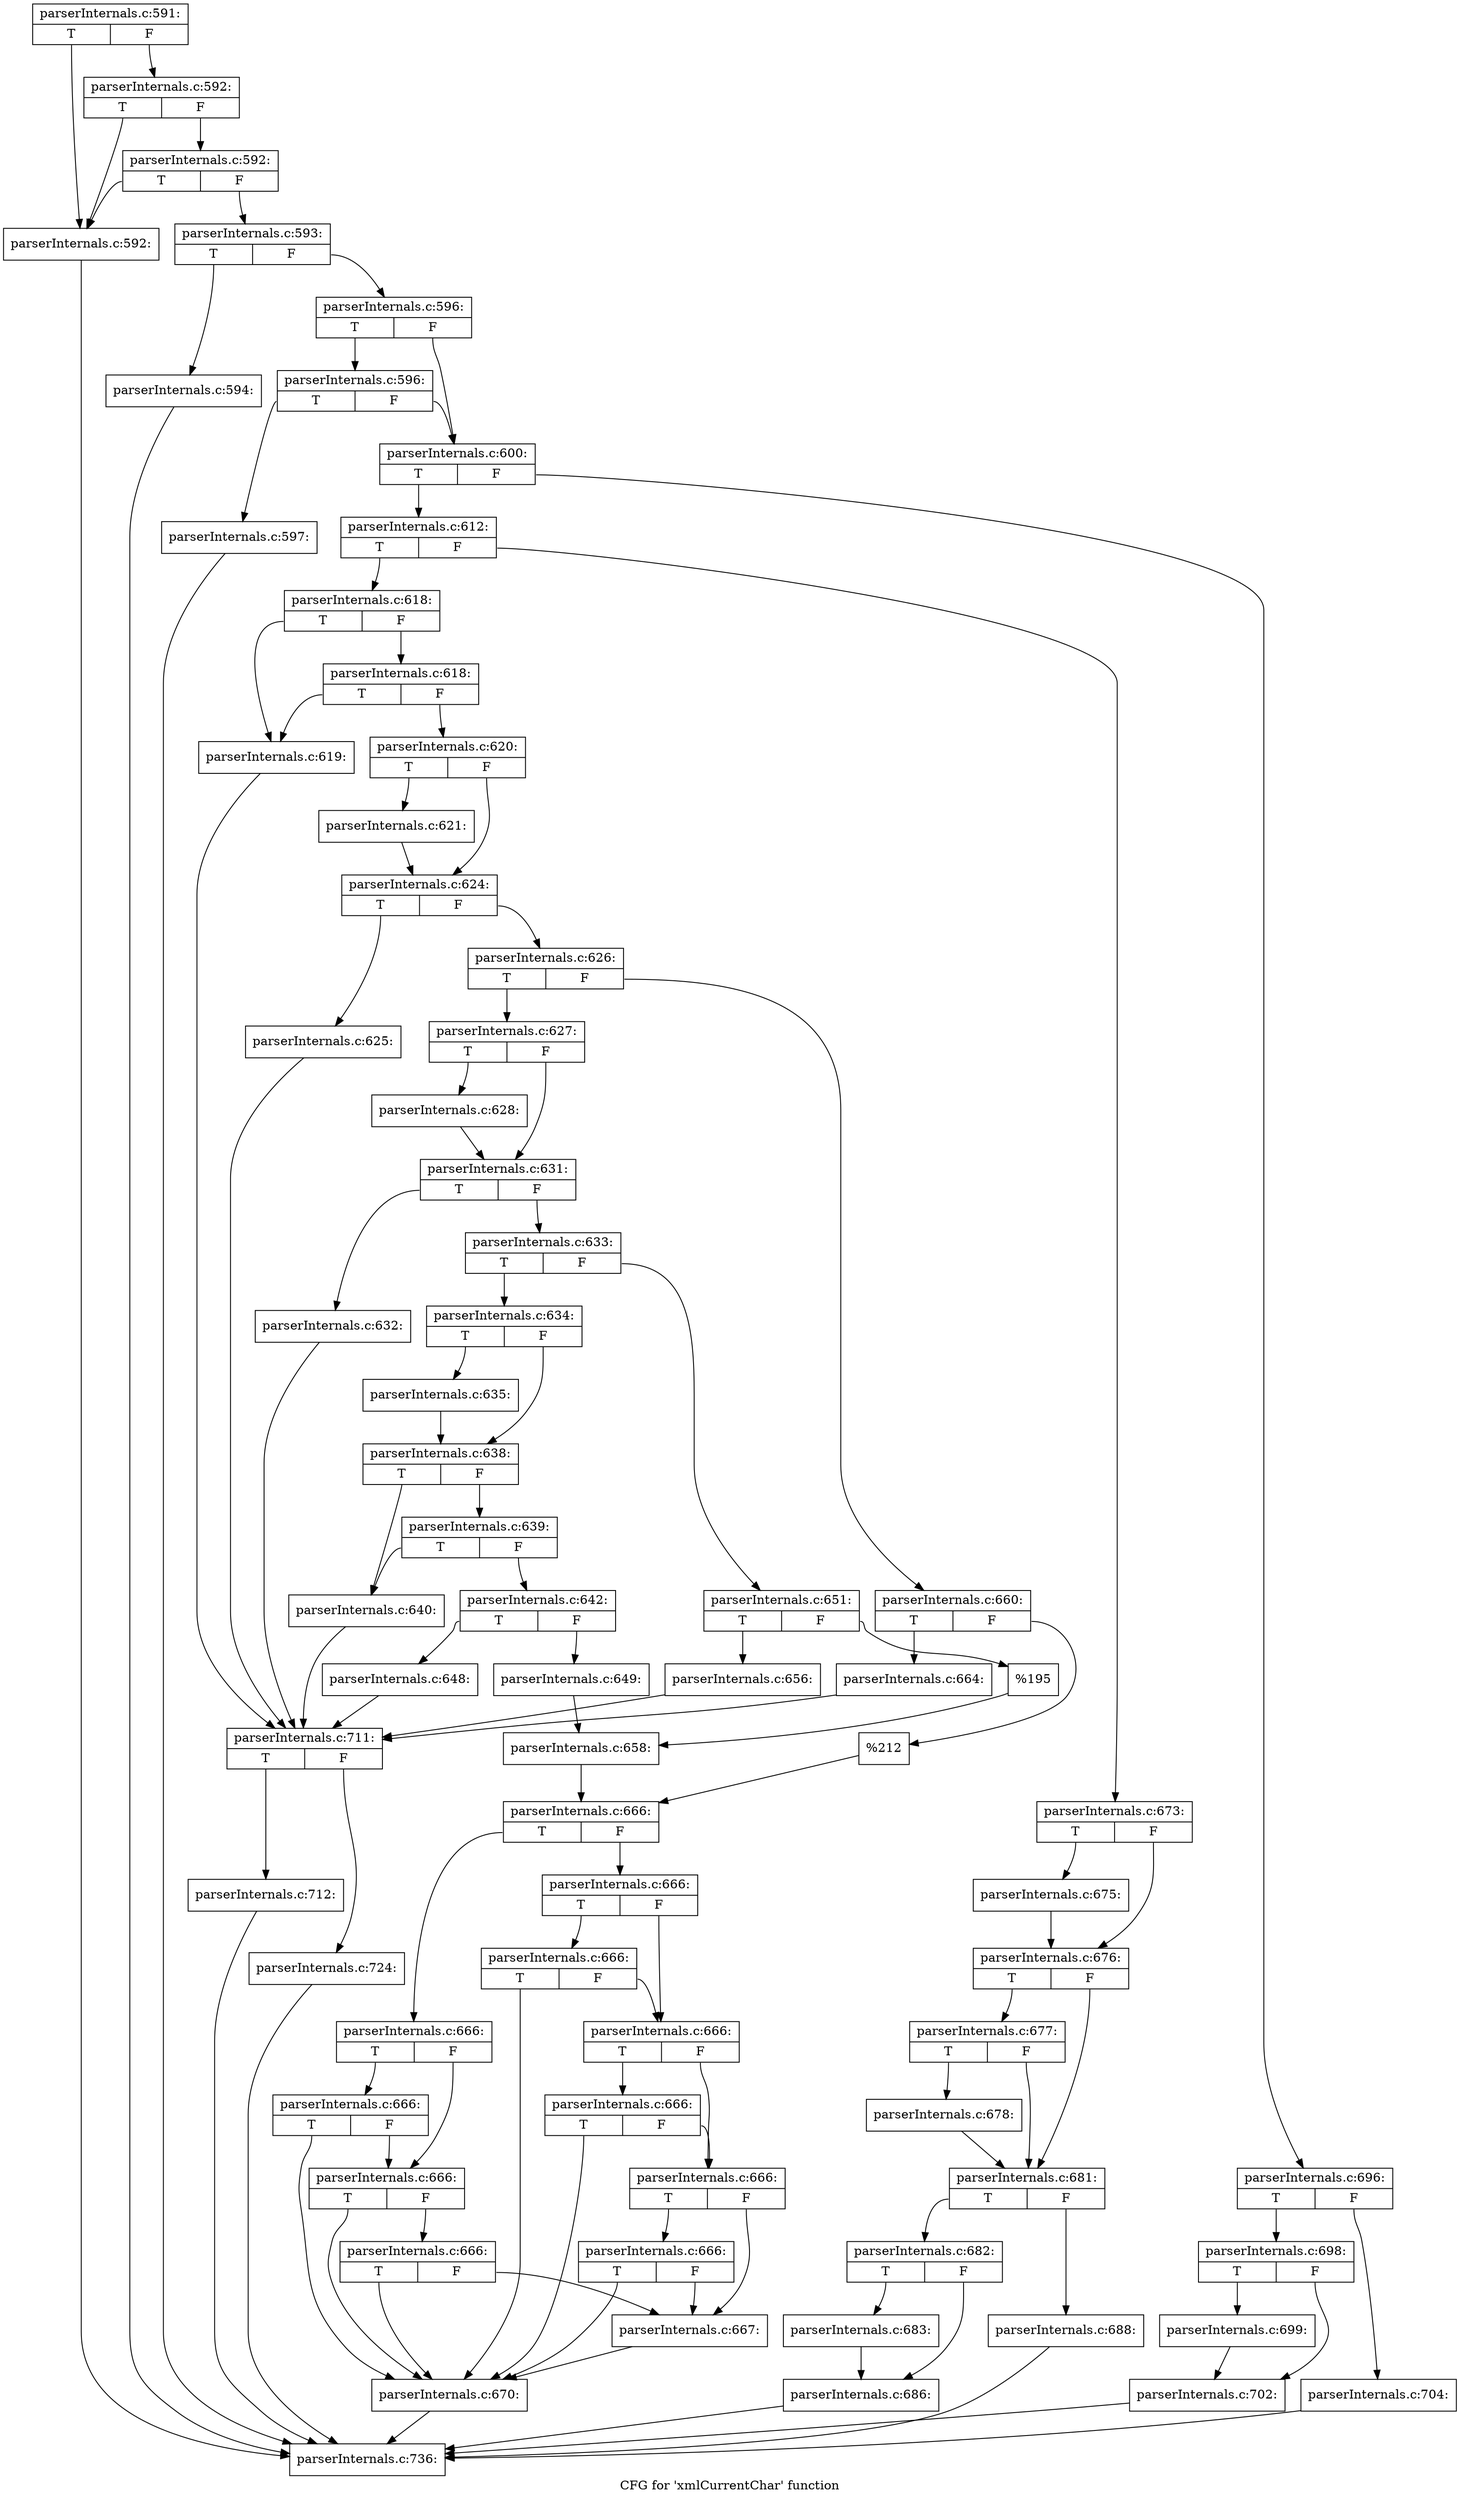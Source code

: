 digraph "CFG for 'xmlCurrentChar' function" {
	label="CFG for 'xmlCurrentChar' function";

	Node0x4e9cc60 [shape=record,label="{parserInternals.c:591:|{<s0>T|<s1>F}}"];
	Node0x4e9cc60:s0 -> Node0x4ea2ba0;
	Node0x4e9cc60:s1 -> Node0x4e9c830;
	Node0x4e9c830 [shape=record,label="{parserInternals.c:592:|{<s0>T|<s1>F}}"];
	Node0x4e9c830:s0 -> Node0x4ea2ba0;
	Node0x4e9c830:s1 -> Node0x4e9c7b0;
	Node0x4e9c7b0 [shape=record,label="{parserInternals.c:592:|{<s0>T|<s1>F}}"];
	Node0x4e9c7b0:s0 -> Node0x4ea2ba0;
	Node0x4e9c7b0:s1 -> Node0x4e9c760;
	Node0x4ea2ba0 [shape=record,label="{parserInternals.c:592:}"];
	Node0x4ea2ba0 -> Node0x4eb3940;
	Node0x4e9c760 [shape=record,label="{parserInternals.c:593:|{<s0>T|<s1>F}}"];
	Node0x4e9c760:s0 -> Node0x4ec1a50;
	Node0x4e9c760:s1 -> Node0x4ec1aa0;
	Node0x4ec1a50 [shape=record,label="{parserInternals.c:594:}"];
	Node0x4ec1a50 -> Node0x4eb3940;
	Node0x4ec1aa0 [shape=record,label="{parserInternals.c:596:|{<s0>T|<s1>F}}"];
	Node0x4ec1aa0:s0 -> Node0x4ec2100;
	Node0x4ec1aa0:s1 -> Node0x4ec20b0;
	Node0x4ec2100 [shape=record,label="{parserInternals.c:596:|{<s0>T|<s1>F}}"];
	Node0x4ec2100:s0 -> Node0x4ec2060;
	Node0x4ec2100:s1 -> Node0x4ec20b0;
	Node0x4ec2060 [shape=record,label="{parserInternals.c:597:}"];
	Node0x4ec2060 -> Node0x4eb3940;
	Node0x4ec20b0 [shape=record,label="{parserInternals.c:600:|{<s0>T|<s1>F}}"];
	Node0x4ec20b0:s0 -> Node0x4ec3560;
	Node0x4ec20b0:s1 -> Node0x4ec35b0;
	Node0x4ec3560 [shape=record,label="{parserInternals.c:612:|{<s0>T|<s1>F}}"];
	Node0x4ec3560:s0 -> Node0x4ec4820;
	Node0x4ec3560:s1 -> Node0x4ec48c0;
	Node0x4ec4820 [shape=record,label="{parserInternals.c:618:|{<s0>T|<s1>F}}"];
	Node0x4ec4820:s0 -> Node0x4ec4d00;
	Node0x4ec4820:s1 -> Node0x4ec4da0;
	Node0x4ec4da0 [shape=record,label="{parserInternals.c:618:|{<s0>T|<s1>F}}"];
	Node0x4ec4da0:s0 -> Node0x4ec4d00;
	Node0x4ec4da0:s1 -> Node0x4ec4d50;
	Node0x4ec4d00 [shape=record,label="{parserInternals.c:619:}"];
	Node0x4ec4d00 -> Node0x4ec53a0;
	Node0x4ec4d50 [shape=record,label="{parserInternals.c:620:|{<s0>T|<s1>F}}"];
	Node0x4ec4d50:s0 -> Node0x4ec5e30;
	Node0x4ec4d50:s1 -> Node0x4ec5e80;
	Node0x4ec5e30 [shape=record,label="{parserInternals.c:621:}"];
	Node0x4ec5e30 -> Node0x4ec5e80;
	Node0x4ec5e80 [shape=record,label="{parserInternals.c:624:|{<s0>T|<s1>F}}"];
	Node0x4ec5e80:s0 -> Node0x4ec6ae0;
	Node0x4ec5e80:s1 -> Node0x4ec6b30;
	Node0x4ec6ae0 [shape=record,label="{parserInternals.c:625:}"];
	Node0x4ec6ae0 -> Node0x4ec53a0;
	Node0x4ec6b30 [shape=record,label="{parserInternals.c:626:|{<s0>T|<s1>F}}"];
	Node0x4ec6b30:s0 -> Node0x4ec7170;
	Node0x4ec6b30:s1 -> Node0x4ec7210;
	Node0x4ec7170 [shape=record,label="{parserInternals.c:627:|{<s0>T|<s1>F}}"];
	Node0x4ec7170:s0 -> Node0x4ec7740;
	Node0x4ec7170:s1 -> Node0x4ec7790;
	Node0x4ec7740 [shape=record,label="{parserInternals.c:628:}"];
	Node0x4ec7740 -> Node0x4ec7790;
	Node0x4ec7790 [shape=record,label="{parserInternals.c:631:|{<s0>T|<s1>F}}"];
	Node0x4ec7790:s0 -> Node0x4ec8390;
	Node0x4ec7790:s1 -> Node0x4ec83e0;
	Node0x4ec8390 [shape=record,label="{parserInternals.c:632:}"];
	Node0x4ec8390 -> Node0x4ec53a0;
	Node0x4ec83e0 [shape=record,label="{parserInternals.c:633:|{<s0>T|<s1>F}}"];
	Node0x4ec83e0:s0 -> Node0x4ec8a20;
	Node0x4ec83e0:s1 -> Node0x4ec8ac0;
	Node0x4ec8a20 [shape=record,label="{parserInternals.c:634:|{<s0>T|<s1>F}}"];
	Node0x4ec8a20:s0 -> Node0x4ec8ff0;
	Node0x4ec8a20:s1 -> Node0x4ec9040;
	Node0x4ec8ff0 [shape=record,label="{parserInternals.c:635:}"];
	Node0x4ec8ff0 -> Node0x4ec9040;
	Node0x4ec9040 [shape=record,label="{parserInternals.c:638:|{<s0>T|<s1>F}}"];
	Node0x4ec9040:s0 -> Node0x4ec9c40;
	Node0x4ec9040:s1 -> Node0x4ec9ce0;
	Node0x4ec9ce0 [shape=record,label="{parserInternals.c:639:|{<s0>T|<s1>F}}"];
	Node0x4ec9ce0:s0 -> Node0x4ec9c40;
	Node0x4ec9ce0:s1 -> Node0x4ec9c90;
	Node0x4ec9c40 [shape=record,label="{parserInternals.c:640:}"];
	Node0x4ec9c40 -> Node0x4ec53a0;
	Node0x4ec9c90 [shape=record,label="{parserInternals.c:642:|{<s0>T|<s1>F}}"];
	Node0x4ec9c90:s0 -> Node0x4ecbda0;
	Node0x4ec9c90:s1 -> Node0x4ecbdf0;
	Node0x4ecbda0 [shape=record,label="{parserInternals.c:648:}"];
	Node0x4ecbda0 -> Node0x4ec53a0;
	Node0x4ecbdf0 [shape=record,label="{parserInternals.c:649:}"];
	Node0x4ecbdf0 -> Node0x4ec8a70;
	Node0x4ec8ac0 [shape=record,label="{parserInternals.c:651:|{<s0>T|<s1>F}}"];
	Node0x4ec8ac0:s0 -> Node0x4ecd3c0;
	Node0x4ec8ac0:s1 -> Node0x4ecd410;
	Node0x4ecd3c0 [shape=record,label="{parserInternals.c:656:}"];
	Node0x4ecd3c0 -> Node0x4ec53a0;
	Node0x4ecd410 [shape=record,label="{%195}"];
	Node0x4ecd410 -> Node0x4ec8a70;
	Node0x4ec8a70 [shape=record,label="{parserInternals.c:658:}"];
	Node0x4ec8a70 -> Node0x4ec71c0;
	Node0x4ec7210 [shape=record,label="{parserInternals.c:660:|{<s0>T|<s1>F}}"];
	Node0x4ec7210:s0 -> Node0x4e9cd70;
	Node0x4ec7210:s1 -> Node0x4e9cdc0;
	Node0x4e9cd70 [shape=record,label="{parserInternals.c:664:}"];
	Node0x4e9cd70 -> Node0x4ec53a0;
	Node0x4e9cdc0 [shape=record,label="{%212}"];
	Node0x4e9cdc0 -> Node0x4ec71c0;
	Node0x4ec71c0 [shape=record,label="{parserInternals.c:666:|{<s0>T|<s1>F}}"];
	Node0x4ec71c0:s0 -> Node0x4ecef40;
	Node0x4ec71c0:s1 -> Node0x4ecef90;
	Node0x4ecef40 [shape=record,label="{parserInternals.c:666:|{<s0>T|<s1>F}}"];
	Node0x4ecef40:s0 -> Node0x4ecf280;
	Node0x4ecef40:s1 -> Node0x4ecf230;
	Node0x4ecf280 [shape=record,label="{parserInternals.c:666:|{<s0>T|<s1>F}}"];
	Node0x4ecf280:s0 -> Node0x4eceef0;
	Node0x4ecf280:s1 -> Node0x4ecf230;
	Node0x4ecf230 [shape=record,label="{parserInternals.c:666:|{<s0>T|<s1>F}}"];
	Node0x4ecf230:s0 -> Node0x4eceef0;
	Node0x4ecf230:s1 -> Node0x4ecf1e0;
	Node0x4ecf1e0 [shape=record,label="{parserInternals.c:666:|{<s0>T|<s1>F}}"];
	Node0x4ecf1e0:s0 -> Node0x4eceef0;
	Node0x4ecf1e0:s1 -> Node0x4eceea0;
	Node0x4ecef90 [shape=record,label="{parserInternals.c:666:|{<s0>T|<s1>F}}"];
	Node0x4ecef90:s0 -> Node0x4ecf970;
	Node0x4ecef90:s1 -> Node0x4ecf920;
	Node0x4ecf970 [shape=record,label="{parserInternals.c:666:|{<s0>T|<s1>F}}"];
	Node0x4ecf970:s0 -> Node0x4eceef0;
	Node0x4ecf970:s1 -> Node0x4ecf920;
	Node0x4ecf920 [shape=record,label="{parserInternals.c:666:|{<s0>T|<s1>F}}"];
	Node0x4ecf920:s0 -> Node0x4ecfca0;
	Node0x4ecf920:s1 -> Node0x4ecf8d0;
	Node0x4ecfca0 [shape=record,label="{parserInternals.c:666:|{<s0>T|<s1>F}}"];
	Node0x4ecfca0:s0 -> Node0x4eceef0;
	Node0x4ecfca0:s1 -> Node0x4ecf8d0;
	Node0x4ecf8d0 [shape=record,label="{parserInternals.c:666:|{<s0>T|<s1>F}}"];
	Node0x4ecf8d0:s0 -> Node0x4ecffd0;
	Node0x4ecf8d0:s1 -> Node0x4eceea0;
	Node0x4ecffd0 [shape=record,label="{parserInternals.c:666:|{<s0>T|<s1>F}}"];
	Node0x4ecffd0:s0 -> Node0x4eceef0;
	Node0x4ecffd0:s1 -> Node0x4eceea0;
	Node0x4eceea0 [shape=record,label="{parserInternals.c:667:}"];
	Node0x4eceea0 -> Node0x4eceef0;
	Node0x4eceef0 [shape=record,label="{parserInternals.c:670:}"];
	Node0x4eceef0 -> Node0x4eb3940;
	Node0x4ec48c0 [shape=record,label="{parserInternals.c:673:|{<s0>T|<s1>F}}"];
	Node0x4ec48c0:s0 -> Node0x4ed0ba0;
	Node0x4ec48c0:s1 -> Node0x4ed0bf0;
	Node0x4ed0ba0 [shape=record,label="{parserInternals.c:675:}"];
	Node0x4ed0ba0 -> Node0x4ed0bf0;
	Node0x4ed0bf0 [shape=record,label="{parserInternals.c:676:|{<s0>T|<s1>F}}"];
	Node0x4ed0bf0:s0 -> Node0x4ed1620;
	Node0x4ed0bf0:s1 -> Node0x4ed15d0;
	Node0x4ed1620 [shape=record,label="{parserInternals.c:677:|{<s0>T|<s1>F}}"];
	Node0x4ed1620:s0 -> Node0x4ed1580;
	Node0x4ed1620:s1 -> Node0x4ed15d0;
	Node0x4ed1580 [shape=record,label="{parserInternals.c:678:}"];
	Node0x4ed1580 -> Node0x4ed15d0;
	Node0x4ed15d0 [shape=record,label="{parserInternals.c:681:|{<s0>T|<s1>F}}"];
	Node0x4ed15d0:s0 -> Node0x4ed28e0;
	Node0x4ed15d0:s1 -> Node0x4ed2930;
	Node0x4ed28e0 [shape=record,label="{parserInternals.c:682:|{<s0>T|<s1>F}}"];
	Node0x4ed28e0:s0 -> Node0x4ed3040;
	Node0x4ed28e0:s1 -> Node0x4ed3090;
	Node0x4ed3040 [shape=record,label="{parserInternals.c:683:}"];
	Node0x4ed3040 -> Node0x4ed3090;
	Node0x4ed3090 [shape=record,label="{parserInternals.c:686:}"];
	Node0x4ed3090 -> Node0x4eb3940;
	Node0x4ed2930 [shape=record,label="{parserInternals.c:688:}"];
	Node0x4ed2930 -> Node0x4eb3940;
	Node0x4ec35b0 [shape=record,label="{parserInternals.c:696:|{<s0>T|<s1>F}}"];
	Node0x4ec35b0:s0 -> Node0x4ea72a0;
	Node0x4ec35b0:s1 -> Node0x4ea72f0;
	Node0x4ea72a0 [shape=record,label="{parserInternals.c:698:|{<s0>T|<s1>F}}"];
	Node0x4ea72a0:s0 -> Node0x4ea7a00;
	Node0x4ea72a0:s1 -> Node0x4ea7a50;
	Node0x4ea7a00 [shape=record,label="{parserInternals.c:699:}"];
	Node0x4ea7a00 -> Node0x4ea7a50;
	Node0x4ea7a50 [shape=record,label="{parserInternals.c:702:}"];
	Node0x4ea7a50 -> Node0x4eb3940;
	Node0x4ea72f0 [shape=record,label="{parserInternals.c:704:}"];
	Node0x4ea72f0 -> Node0x4eb3940;
	Node0x4ec53a0 [shape=record,label="{parserInternals.c:711:|{<s0>T|<s1>F}}"];
	Node0x4ec53a0:s0 -> Node0x4ea9090;
	Node0x4ec53a0:s1 -> Node0x4ea90e0;
	Node0x4ea9090 [shape=record,label="{parserInternals.c:712:}"];
	Node0x4ea9090 -> Node0x4eb3940;
	Node0x4ea90e0 [shape=record,label="{parserInternals.c:724:}"];
	Node0x4ea90e0 -> Node0x4eb3940;
	Node0x4eb3940 [shape=record,label="{parserInternals.c:736:}"];
}
